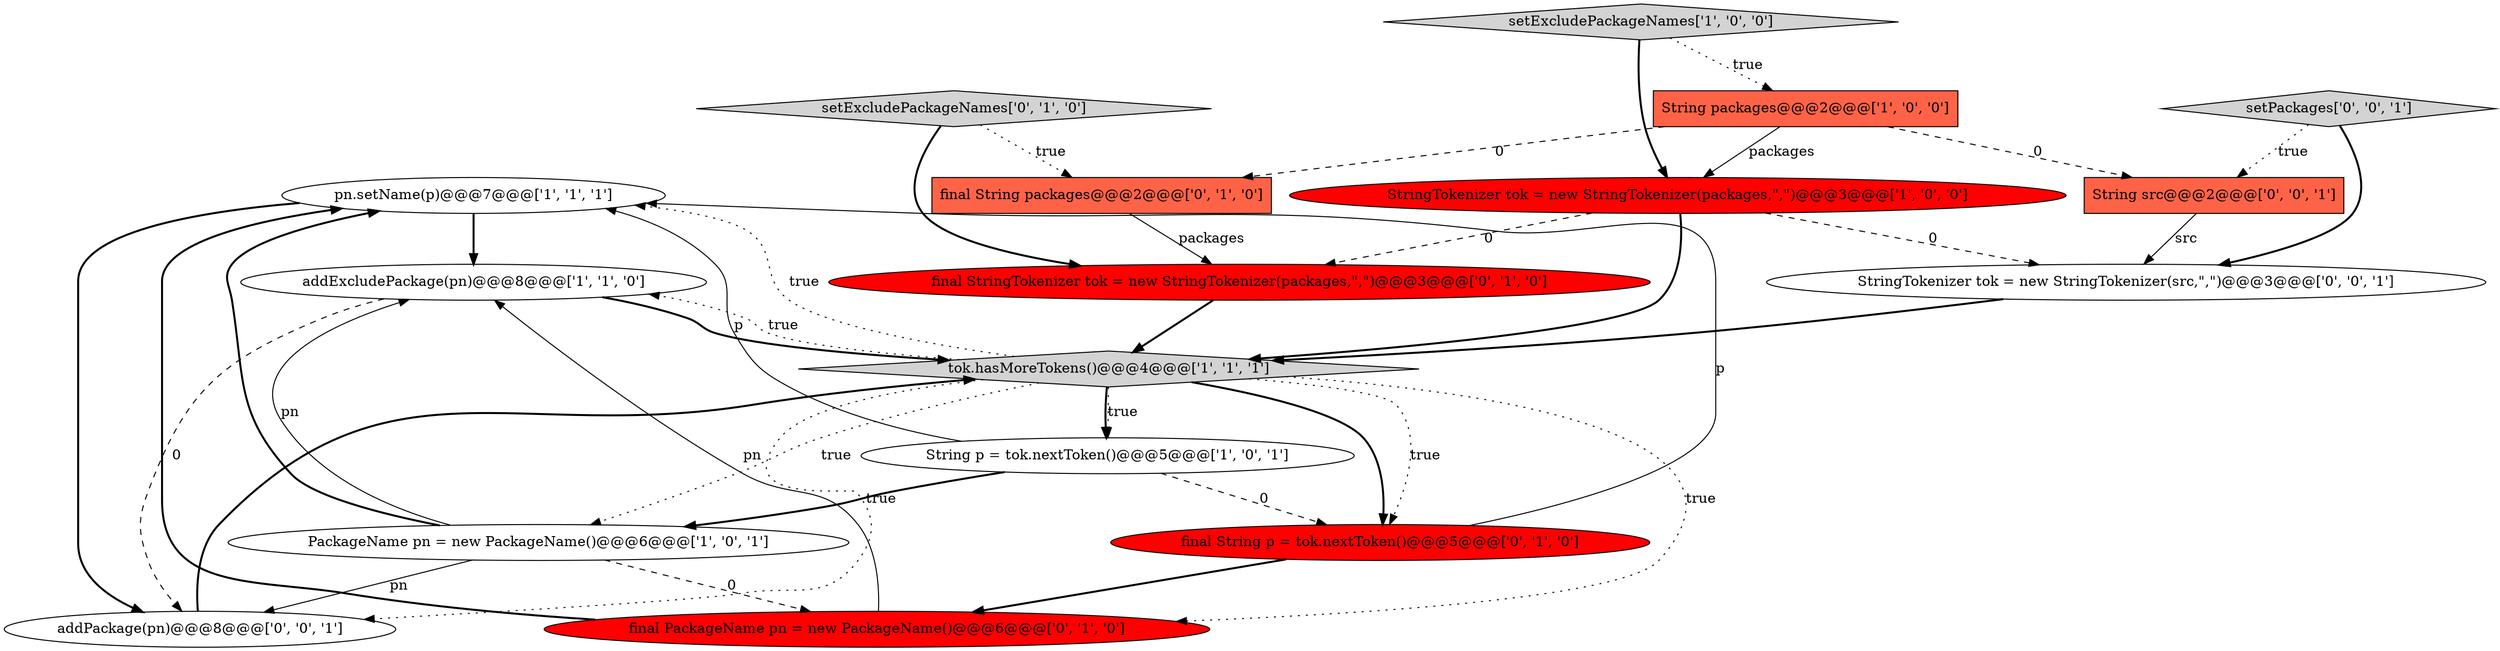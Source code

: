 digraph {
2 [style = filled, label = "pn.setName(p)@@@7@@@['1', '1', '1']", fillcolor = white, shape = ellipse image = "AAA0AAABBB1BBB"];
16 [style = filled, label = "String src@@@2@@@['0', '0', '1']", fillcolor = tomato, shape = box image = "AAA0AAABBB3BBB"];
3 [style = filled, label = "String packages@@@2@@@['1', '0', '0']", fillcolor = tomato, shape = box image = "AAA1AAABBB1BBB"];
14 [style = filled, label = "StringTokenizer tok = new StringTokenizer(src,\",\")@@@3@@@['0', '0', '1']", fillcolor = white, shape = ellipse image = "AAA0AAABBB3BBB"];
11 [style = filled, label = "setExcludePackageNames['0', '1', '0']", fillcolor = lightgray, shape = diamond image = "AAA0AAABBB2BBB"];
6 [style = filled, label = "tok.hasMoreTokens()@@@4@@@['1', '1', '1']", fillcolor = lightgray, shape = diamond image = "AAA0AAABBB1BBB"];
1 [style = filled, label = "String p = tok.nextToken()@@@5@@@['1', '0', '1']", fillcolor = white, shape = ellipse image = "AAA0AAABBB1BBB"];
9 [style = filled, label = "final PackageName pn = new PackageName()@@@6@@@['0', '1', '0']", fillcolor = red, shape = ellipse image = "AAA1AAABBB2BBB"];
10 [style = filled, label = "final String p = tok.nextToken()@@@5@@@['0', '1', '0']", fillcolor = red, shape = ellipse image = "AAA1AAABBB2BBB"];
5 [style = filled, label = "StringTokenizer tok = new StringTokenizer(packages,\",\")@@@3@@@['1', '0', '0']", fillcolor = red, shape = ellipse image = "AAA1AAABBB1BBB"];
12 [style = filled, label = "final String packages@@@2@@@['0', '1', '0']", fillcolor = tomato, shape = box image = "AAA1AAABBB2BBB"];
13 [style = filled, label = "setPackages['0', '0', '1']", fillcolor = lightgray, shape = diamond image = "AAA0AAABBB3BBB"];
7 [style = filled, label = "PackageName pn = new PackageName()@@@6@@@['1', '0', '1']", fillcolor = white, shape = ellipse image = "AAA0AAABBB1BBB"];
8 [style = filled, label = "final StringTokenizer tok = new StringTokenizer(packages,\",\")@@@3@@@['0', '1', '0']", fillcolor = red, shape = ellipse image = "AAA1AAABBB2BBB"];
0 [style = filled, label = "setExcludePackageNames['1', '0', '0']", fillcolor = lightgray, shape = diamond image = "AAA0AAABBB1BBB"];
4 [style = filled, label = "addExcludePackage(pn)@@@8@@@['1', '1', '0']", fillcolor = white, shape = ellipse image = "AAA0AAABBB1BBB"];
15 [style = filled, label = "addPackage(pn)@@@8@@@['0', '0', '1']", fillcolor = white, shape = ellipse image = "AAA0AAABBB3BBB"];
13->16 [style = dotted, label="true"];
5->14 [style = dashed, label="0"];
16->14 [style = solid, label="src"];
9->4 [style = solid, label="pn"];
4->6 [style = bold, label=""];
9->2 [style = bold, label=""];
11->12 [style = dotted, label="true"];
6->1 [style = dotted, label="true"];
8->6 [style = bold, label=""];
15->6 [style = bold, label=""];
1->10 [style = dashed, label="0"];
2->4 [style = bold, label=""];
1->7 [style = bold, label=""];
6->10 [style = dotted, label="true"];
6->1 [style = bold, label=""];
1->2 [style = solid, label="p"];
6->2 [style = dotted, label="true"];
3->12 [style = dashed, label="0"];
5->6 [style = bold, label=""];
6->4 [style = dotted, label="true"];
6->9 [style = dotted, label="true"];
7->9 [style = dashed, label="0"];
7->4 [style = solid, label="pn"];
7->2 [style = bold, label=""];
4->15 [style = dashed, label="0"];
6->10 [style = bold, label=""];
7->15 [style = solid, label="pn"];
2->15 [style = bold, label=""];
6->7 [style = dotted, label="true"];
5->8 [style = dashed, label="0"];
11->8 [style = bold, label=""];
10->9 [style = bold, label=""];
0->3 [style = dotted, label="true"];
12->8 [style = solid, label="packages"];
6->15 [style = dotted, label="true"];
3->5 [style = solid, label="packages"];
13->14 [style = bold, label=""];
14->6 [style = bold, label=""];
3->16 [style = dashed, label="0"];
0->5 [style = bold, label=""];
10->2 [style = solid, label="p"];
}

